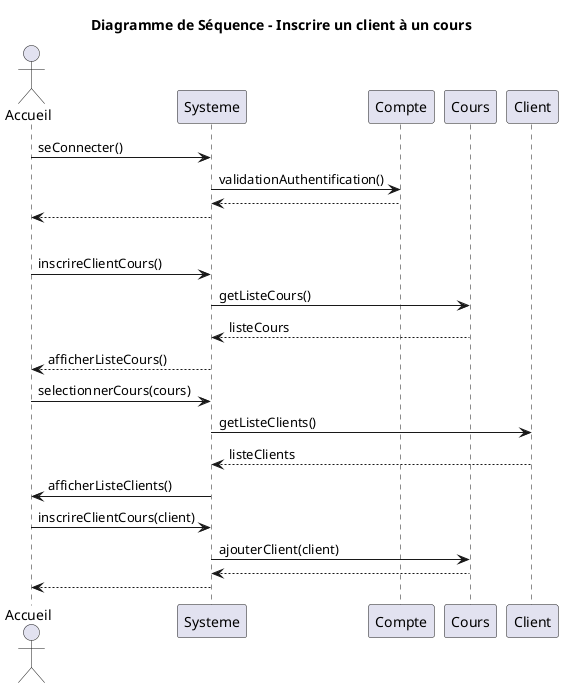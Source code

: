 @startuml
title Diagramme de Séquence - Inscrire un client à un cours
actor Accueil
participant Systeme
participant Compte
participant Cours
participant Client

'Connexion à un compte'
Accueil -> Systeme: seConnecter()
Systeme -> Compte: validationAuthentification()
return
Systeme --> Accueil

'Séparation'
|||

'Inscrire un client à un cour par propriétaire et moniteur'
Accueil -> Systeme: inscrireClientCours()
        Systeme -> Cours : getListeCours()
        Cours --> Systeme : listeCours
        Systeme --> Accueil : afficherListeCours()
        Accueil -> Systeme : selectionnerCours(cours)
        Systeme -> Client : getListeClients()
        Client --> Systeme : listeClients
        Systeme -> Accueil : afficherListeClients()
        Accueil -> Systeme : inscrireClientCours(client)
        Systeme -> Cours : ajouterClient(client)
        return
        Systeme --> Accueil
@enduml